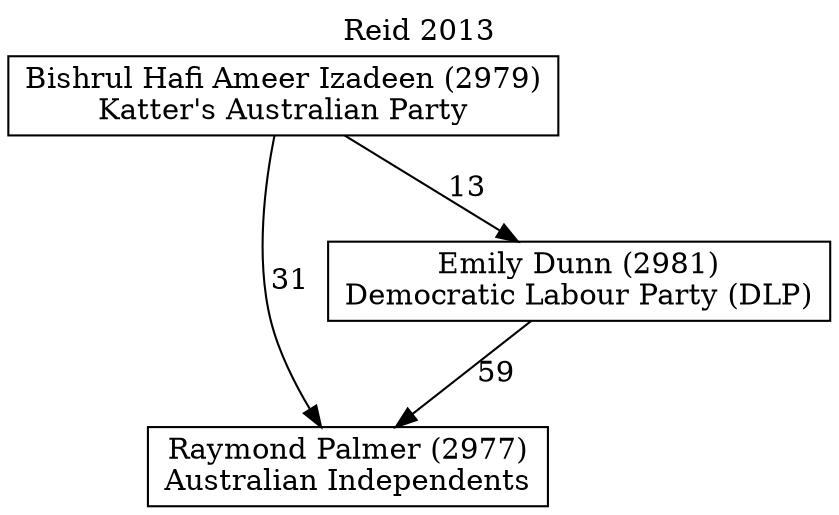 // House preference flow
digraph "Raymond Palmer (2977)_Reid_2013" {
	graph [label="Reid 2013" labelloc=t mclimit=10]
	node [shape=box]
	"Raymond Palmer (2977)" [label="Raymond Palmer (2977)
Australian Independents"]
	"Emily Dunn (2981)" [label="Emily Dunn (2981)
Democratic Labour Party (DLP)"]
	"Bishrul Hafi Ameer Izadeen (2979)" [label="Bishrul Hafi Ameer Izadeen (2979)
Katter's Australian Party"]
	"Emily Dunn (2981)" -> "Raymond Palmer (2977)" [label=59]
	"Bishrul Hafi Ameer Izadeen (2979)" -> "Emily Dunn (2981)" [label=13]
	"Bishrul Hafi Ameer Izadeen (2979)" -> "Raymond Palmer (2977)" [label=31]
}
